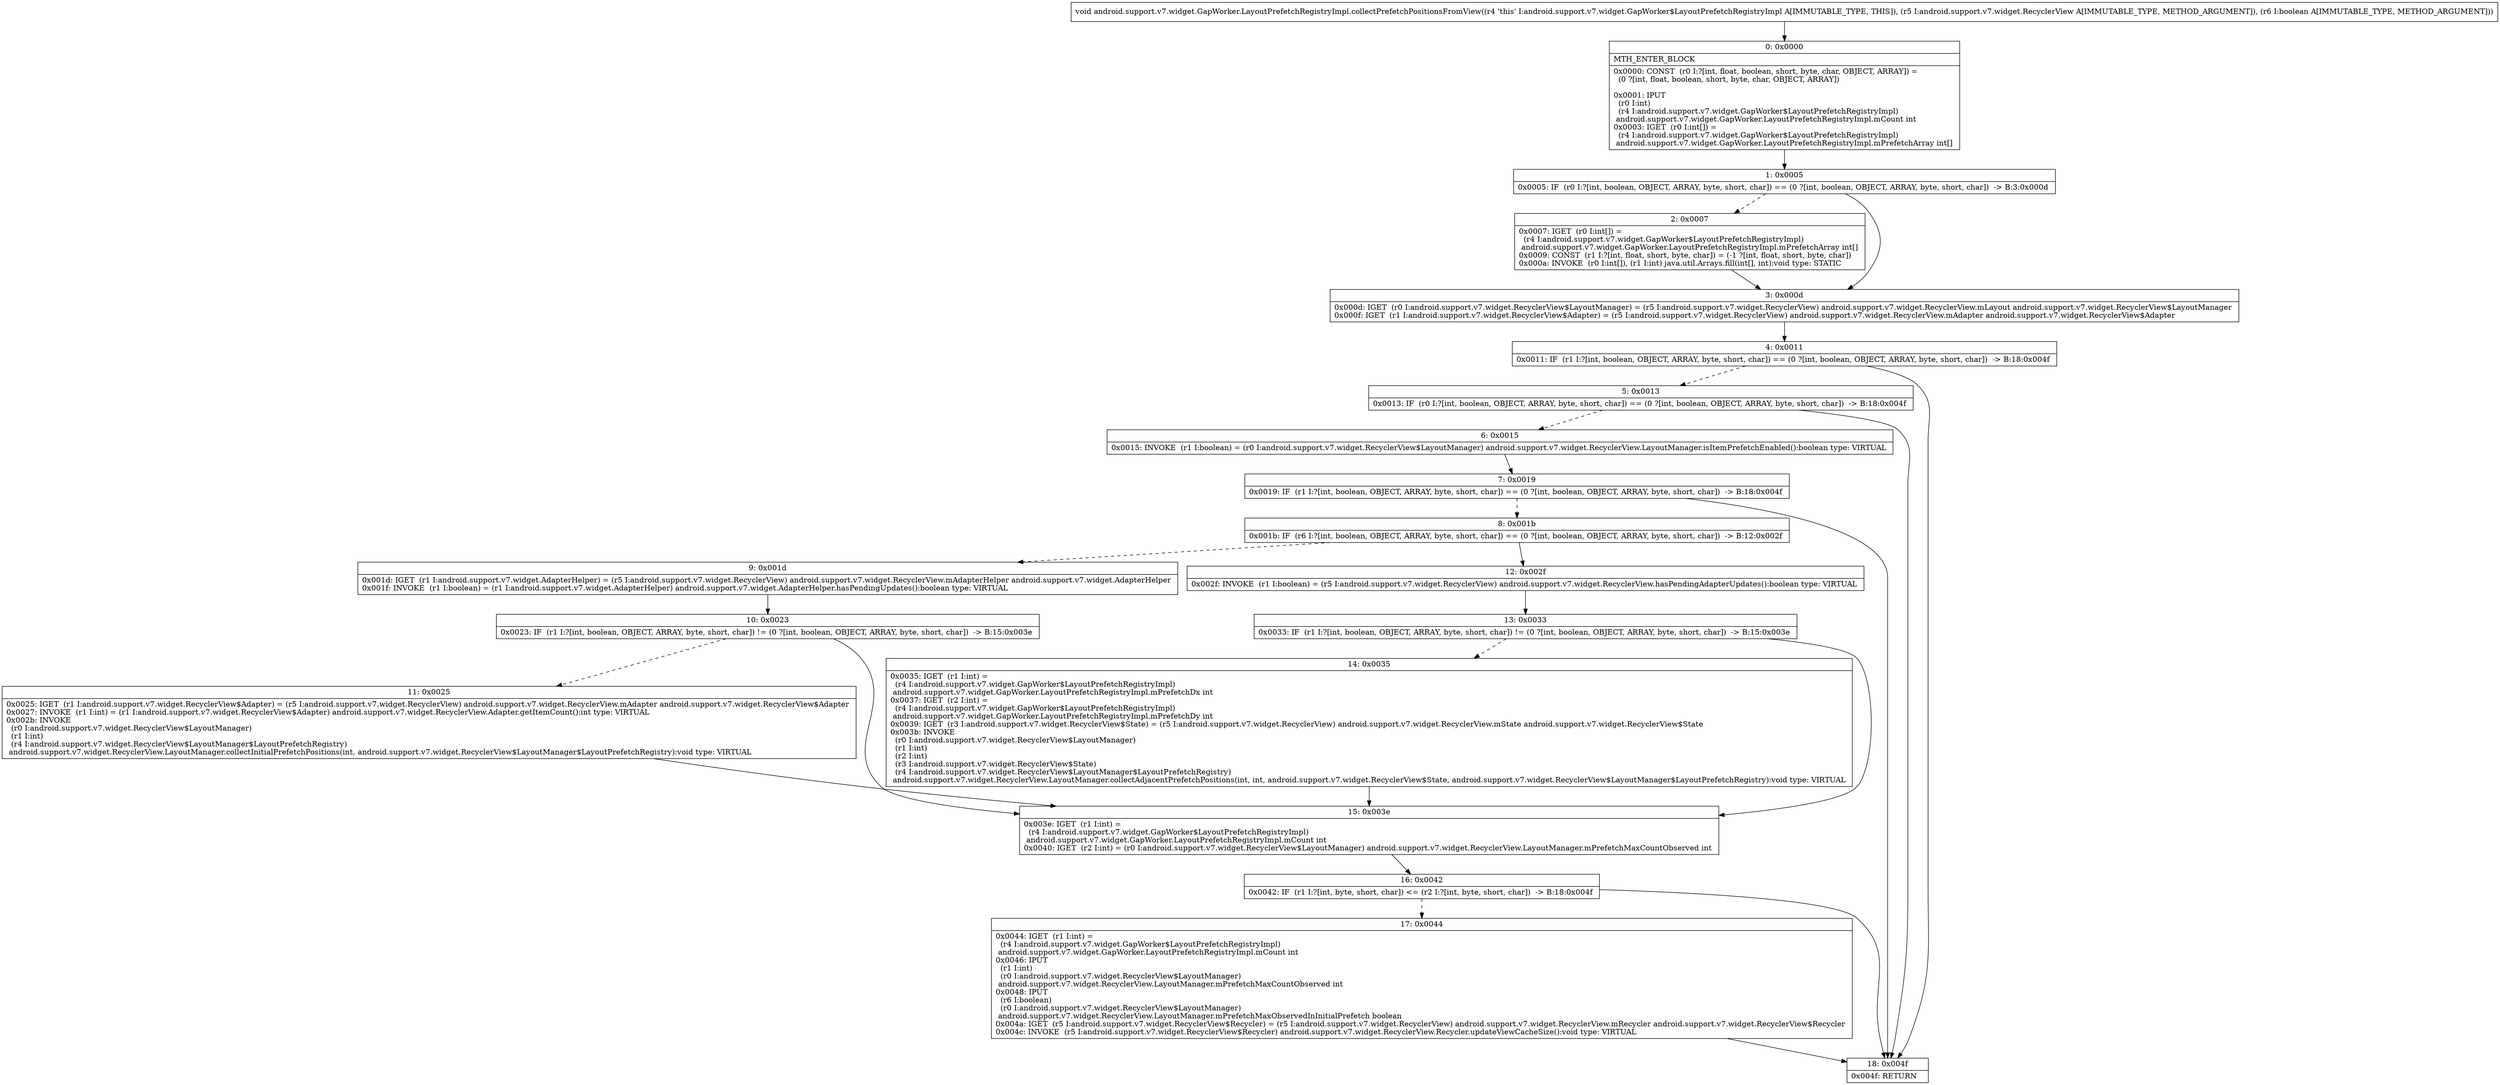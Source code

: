 digraph "CFG forandroid.support.v7.widget.GapWorker.LayoutPrefetchRegistryImpl.collectPrefetchPositionsFromView(Landroid\/support\/v7\/widget\/RecyclerView;Z)V" {
Node_0 [shape=record,label="{0\:\ 0x0000|MTH_ENTER_BLOCK\l|0x0000: CONST  (r0 I:?[int, float, boolean, short, byte, char, OBJECT, ARRAY]) = \l  (0 ?[int, float, boolean, short, byte, char, OBJECT, ARRAY])\l \l0x0001: IPUT  \l  (r0 I:int)\l  (r4 I:android.support.v7.widget.GapWorker$LayoutPrefetchRegistryImpl)\l android.support.v7.widget.GapWorker.LayoutPrefetchRegistryImpl.mCount int \l0x0003: IGET  (r0 I:int[]) = \l  (r4 I:android.support.v7.widget.GapWorker$LayoutPrefetchRegistryImpl)\l android.support.v7.widget.GapWorker.LayoutPrefetchRegistryImpl.mPrefetchArray int[] \l}"];
Node_1 [shape=record,label="{1\:\ 0x0005|0x0005: IF  (r0 I:?[int, boolean, OBJECT, ARRAY, byte, short, char]) == (0 ?[int, boolean, OBJECT, ARRAY, byte, short, char])  \-\> B:3:0x000d \l}"];
Node_2 [shape=record,label="{2\:\ 0x0007|0x0007: IGET  (r0 I:int[]) = \l  (r4 I:android.support.v7.widget.GapWorker$LayoutPrefetchRegistryImpl)\l android.support.v7.widget.GapWorker.LayoutPrefetchRegistryImpl.mPrefetchArray int[] \l0x0009: CONST  (r1 I:?[int, float, short, byte, char]) = (\-1 ?[int, float, short, byte, char]) \l0x000a: INVOKE  (r0 I:int[]), (r1 I:int) java.util.Arrays.fill(int[], int):void type: STATIC \l}"];
Node_3 [shape=record,label="{3\:\ 0x000d|0x000d: IGET  (r0 I:android.support.v7.widget.RecyclerView$LayoutManager) = (r5 I:android.support.v7.widget.RecyclerView) android.support.v7.widget.RecyclerView.mLayout android.support.v7.widget.RecyclerView$LayoutManager \l0x000f: IGET  (r1 I:android.support.v7.widget.RecyclerView$Adapter) = (r5 I:android.support.v7.widget.RecyclerView) android.support.v7.widget.RecyclerView.mAdapter android.support.v7.widget.RecyclerView$Adapter \l}"];
Node_4 [shape=record,label="{4\:\ 0x0011|0x0011: IF  (r1 I:?[int, boolean, OBJECT, ARRAY, byte, short, char]) == (0 ?[int, boolean, OBJECT, ARRAY, byte, short, char])  \-\> B:18:0x004f \l}"];
Node_5 [shape=record,label="{5\:\ 0x0013|0x0013: IF  (r0 I:?[int, boolean, OBJECT, ARRAY, byte, short, char]) == (0 ?[int, boolean, OBJECT, ARRAY, byte, short, char])  \-\> B:18:0x004f \l}"];
Node_6 [shape=record,label="{6\:\ 0x0015|0x0015: INVOKE  (r1 I:boolean) = (r0 I:android.support.v7.widget.RecyclerView$LayoutManager) android.support.v7.widget.RecyclerView.LayoutManager.isItemPrefetchEnabled():boolean type: VIRTUAL \l}"];
Node_7 [shape=record,label="{7\:\ 0x0019|0x0019: IF  (r1 I:?[int, boolean, OBJECT, ARRAY, byte, short, char]) == (0 ?[int, boolean, OBJECT, ARRAY, byte, short, char])  \-\> B:18:0x004f \l}"];
Node_8 [shape=record,label="{8\:\ 0x001b|0x001b: IF  (r6 I:?[int, boolean, OBJECT, ARRAY, byte, short, char]) == (0 ?[int, boolean, OBJECT, ARRAY, byte, short, char])  \-\> B:12:0x002f \l}"];
Node_9 [shape=record,label="{9\:\ 0x001d|0x001d: IGET  (r1 I:android.support.v7.widget.AdapterHelper) = (r5 I:android.support.v7.widget.RecyclerView) android.support.v7.widget.RecyclerView.mAdapterHelper android.support.v7.widget.AdapterHelper \l0x001f: INVOKE  (r1 I:boolean) = (r1 I:android.support.v7.widget.AdapterHelper) android.support.v7.widget.AdapterHelper.hasPendingUpdates():boolean type: VIRTUAL \l}"];
Node_10 [shape=record,label="{10\:\ 0x0023|0x0023: IF  (r1 I:?[int, boolean, OBJECT, ARRAY, byte, short, char]) != (0 ?[int, boolean, OBJECT, ARRAY, byte, short, char])  \-\> B:15:0x003e \l}"];
Node_11 [shape=record,label="{11\:\ 0x0025|0x0025: IGET  (r1 I:android.support.v7.widget.RecyclerView$Adapter) = (r5 I:android.support.v7.widget.RecyclerView) android.support.v7.widget.RecyclerView.mAdapter android.support.v7.widget.RecyclerView$Adapter \l0x0027: INVOKE  (r1 I:int) = (r1 I:android.support.v7.widget.RecyclerView$Adapter) android.support.v7.widget.RecyclerView.Adapter.getItemCount():int type: VIRTUAL \l0x002b: INVOKE  \l  (r0 I:android.support.v7.widget.RecyclerView$LayoutManager)\l  (r1 I:int)\l  (r4 I:android.support.v7.widget.RecyclerView$LayoutManager$LayoutPrefetchRegistry)\l android.support.v7.widget.RecyclerView.LayoutManager.collectInitialPrefetchPositions(int, android.support.v7.widget.RecyclerView$LayoutManager$LayoutPrefetchRegistry):void type: VIRTUAL \l}"];
Node_12 [shape=record,label="{12\:\ 0x002f|0x002f: INVOKE  (r1 I:boolean) = (r5 I:android.support.v7.widget.RecyclerView) android.support.v7.widget.RecyclerView.hasPendingAdapterUpdates():boolean type: VIRTUAL \l}"];
Node_13 [shape=record,label="{13\:\ 0x0033|0x0033: IF  (r1 I:?[int, boolean, OBJECT, ARRAY, byte, short, char]) != (0 ?[int, boolean, OBJECT, ARRAY, byte, short, char])  \-\> B:15:0x003e \l}"];
Node_14 [shape=record,label="{14\:\ 0x0035|0x0035: IGET  (r1 I:int) = \l  (r4 I:android.support.v7.widget.GapWorker$LayoutPrefetchRegistryImpl)\l android.support.v7.widget.GapWorker.LayoutPrefetchRegistryImpl.mPrefetchDx int \l0x0037: IGET  (r2 I:int) = \l  (r4 I:android.support.v7.widget.GapWorker$LayoutPrefetchRegistryImpl)\l android.support.v7.widget.GapWorker.LayoutPrefetchRegistryImpl.mPrefetchDy int \l0x0039: IGET  (r3 I:android.support.v7.widget.RecyclerView$State) = (r5 I:android.support.v7.widget.RecyclerView) android.support.v7.widget.RecyclerView.mState android.support.v7.widget.RecyclerView$State \l0x003b: INVOKE  \l  (r0 I:android.support.v7.widget.RecyclerView$LayoutManager)\l  (r1 I:int)\l  (r2 I:int)\l  (r3 I:android.support.v7.widget.RecyclerView$State)\l  (r4 I:android.support.v7.widget.RecyclerView$LayoutManager$LayoutPrefetchRegistry)\l android.support.v7.widget.RecyclerView.LayoutManager.collectAdjacentPrefetchPositions(int, int, android.support.v7.widget.RecyclerView$State, android.support.v7.widget.RecyclerView$LayoutManager$LayoutPrefetchRegistry):void type: VIRTUAL \l}"];
Node_15 [shape=record,label="{15\:\ 0x003e|0x003e: IGET  (r1 I:int) = \l  (r4 I:android.support.v7.widget.GapWorker$LayoutPrefetchRegistryImpl)\l android.support.v7.widget.GapWorker.LayoutPrefetchRegistryImpl.mCount int \l0x0040: IGET  (r2 I:int) = (r0 I:android.support.v7.widget.RecyclerView$LayoutManager) android.support.v7.widget.RecyclerView.LayoutManager.mPrefetchMaxCountObserved int \l}"];
Node_16 [shape=record,label="{16\:\ 0x0042|0x0042: IF  (r1 I:?[int, byte, short, char]) \<= (r2 I:?[int, byte, short, char])  \-\> B:18:0x004f \l}"];
Node_17 [shape=record,label="{17\:\ 0x0044|0x0044: IGET  (r1 I:int) = \l  (r4 I:android.support.v7.widget.GapWorker$LayoutPrefetchRegistryImpl)\l android.support.v7.widget.GapWorker.LayoutPrefetchRegistryImpl.mCount int \l0x0046: IPUT  \l  (r1 I:int)\l  (r0 I:android.support.v7.widget.RecyclerView$LayoutManager)\l android.support.v7.widget.RecyclerView.LayoutManager.mPrefetchMaxCountObserved int \l0x0048: IPUT  \l  (r6 I:boolean)\l  (r0 I:android.support.v7.widget.RecyclerView$LayoutManager)\l android.support.v7.widget.RecyclerView.LayoutManager.mPrefetchMaxObservedInInitialPrefetch boolean \l0x004a: IGET  (r5 I:android.support.v7.widget.RecyclerView$Recycler) = (r5 I:android.support.v7.widget.RecyclerView) android.support.v7.widget.RecyclerView.mRecycler android.support.v7.widget.RecyclerView$Recycler \l0x004c: INVOKE  (r5 I:android.support.v7.widget.RecyclerView$Recycler) android.support.v7.widget.RecyclerView.Recycler.updateViewCacheSize():void type: VIRTUAL \l}"];
Node_18 [shape=record,label="{18\:\ 0x004f|0x004f: RETURN   \l}"];
MethodNode[shape=record,label="{void android.support.v7.widget.GapWorker.LayoutPrefetchRegistryImpl.collectPrefetchPositionsFromView((r4 'this' I:android.support.v7.widget.GapWorker$LayoutPrefetchRegistryImpl A[IMMUTABLE_TYPE, THIS]), (r5 I:android.support.v7.widget.RecyclerView A[IMMUTABLE_TYPE, METHOD_ARGUMENT]), (r6 I:boolean A[IMMUTABLE_TYPE, METHOD_ARGUMENT])) }"];
MethodNode -> Node_0;
Node_0 -> Node_1;
Node_1 -> Node_2[style=dashed];
Node_1 -> Node_3;
Node_2 -> Node_3;
Node_3 -> Node_4;
Node_4 -> Node_5[style=dashed];
Node_4 -> Node_18;
Node_5 -> Node_6[style=dashed];
Node_5 -> Node_18;
Node_6 -> Node_7;
Node_7 -> Node_8[style=dashed];
Node_7 -> Node_18;
Node_8 -> Node_9[style=dashed];
Node_8 -> Node_12;
Node_9 -> Node_10;
Node_10 -> Node_11[style=dashed];
Node_10 -> Node_15;
Node_11 -> Node_15;
Node_12 -> Node_13;
Node_13 -> Node_14[style=dashed];
Node_13 -> Node_15;
Node_14 -> Node_15;
Node_15 -> Node_16;
Node_16 -> Node_17[style=dashed];
Node_16 -> Node_18;
Node_17 -> Node_18;
}

